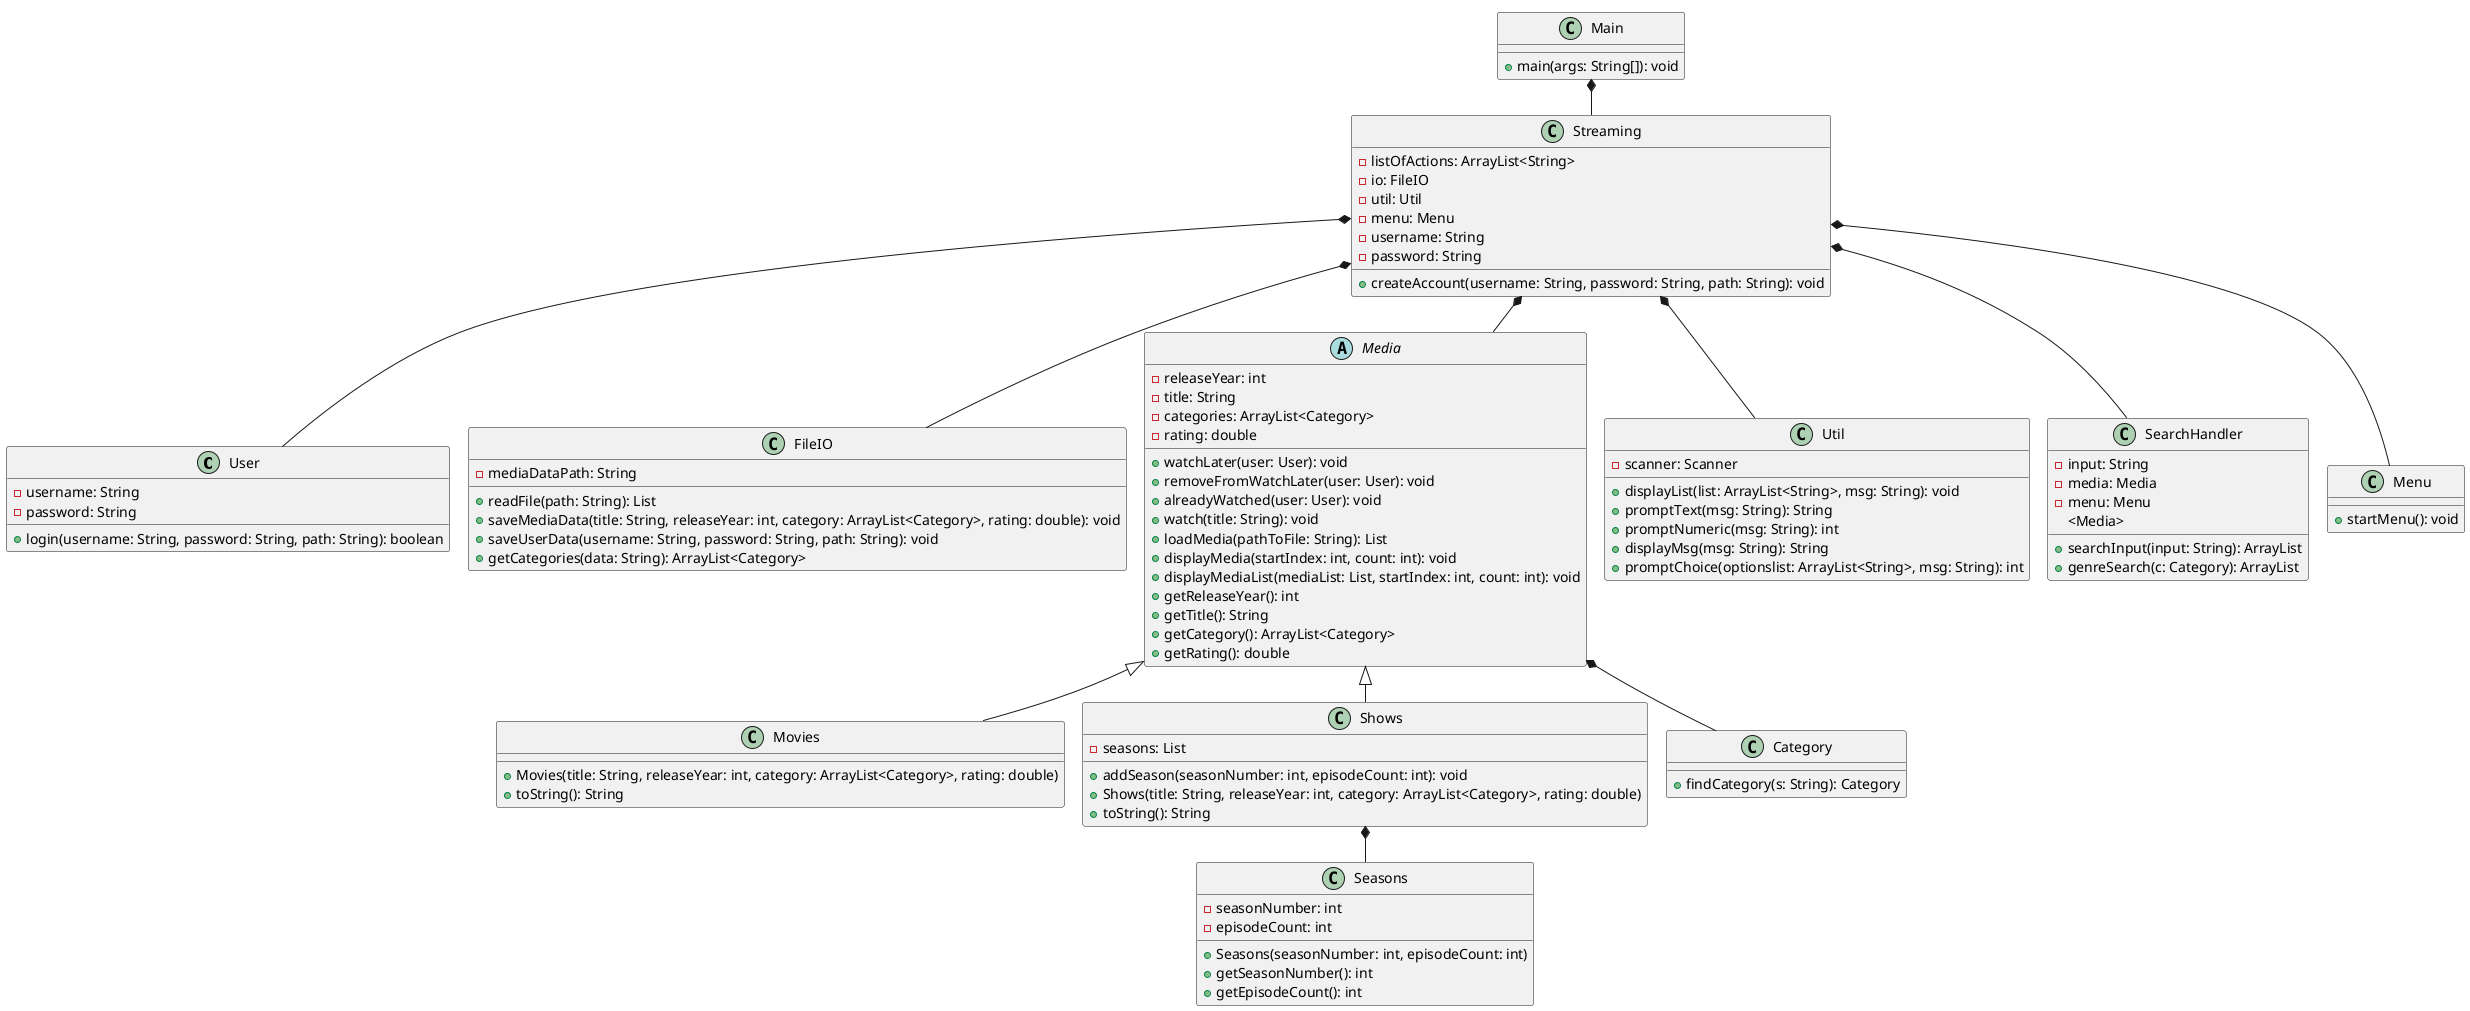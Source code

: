 @startuml
!pragma layout smetana

class User {
    - username: String
    - password: String
    + login(username: String, password: String, path: String): boolean
}

class FileIO {
    - mediaDataPath: String
    + readFile(path: String): List
    + saveMediaData(title: String, releaseYear: int, category: ArrayList<Category>, rating: double): void
    + saveUserData(username: String, password: String, path: String): void
    + getCategories(data: String): ArrayList<Category>
}

abstract class Media {
    - releaseYear: int
    - title: String
    - categories: ArrayList<Category>
    - rating: double
    + watchLater(user: User): void
    + removeFromWatchLater(user: User): void
    + alreadyWatched(user: User): void
    + watch(title: String): void
    + loadMedia(pathToFile: String): List
    + displayMedia(startIndex: int, count: int): void
    + displayMediaList(mediaList: List, startIndex: int, count: int): void
    + getReleaseYear(): int
    + getTitle(): String
    + getCategory(): ArrayList<Category>
    + getRating(): double
}

class Movies {
    + Movies(title: String, releaseYear: int, category: ArrayList<Category>, rating: double)
    + toString(): String
}

class Shows {
    - seasons: List
    + addSeason(seasonNumber: int, episodeCount: int): void
    + Shows(title: String, releaseYear: int, category: ArrayList<Category>, rating: double)
    + toString(): String
}

class Category {

    + findCategory(s: String): Category
}

class Util {
    - scanner: Scanner
    + displayList(list: ArrayList<String>, msg: String): void
    + promptText(msg: String): String
    + promptNumeric(msg: String): int
    + displayMsg(msg: String): String
    + promptChoice(optionslist: ArrayList<String>, msg: String): int
}

class SearchHandler {
    - input: String
    - media: Media
    - menu: Menu
    + searchInput(input: String): ArrayList
    <Media>
    + genreSearch(c: Category): ArrayList
}

class Streaming {
    - listOfActions: ArrayList<String>
    - io: FileIO
    - util: Util
    - menu: Menu
    - username: String
    - password: String
    + createAccount(username: String, password: String, path: String): void
}

class Seasons {
    - seasonNumber: int
    - episodeCount: int
    + Seasons(seasonNumber: int, episodeCount: int)
    + getSeasonNumber(): int
    + getEpisodeCount(): int
}

class Main {
    + main(args: String[]): void
}

class Menu {
    + startMenu(): void
}

Main *-- Streaming
Streaming *-- User
Streaming *-- FileIO
Streaming *-- Menu
Streaming *-- Media
Media <|-- Movies
Media <|-- Shows
Media *-- Category
Shows *-- Seasons
Streaming *-- SearchHandler
Streaming *-- Util



@enduml